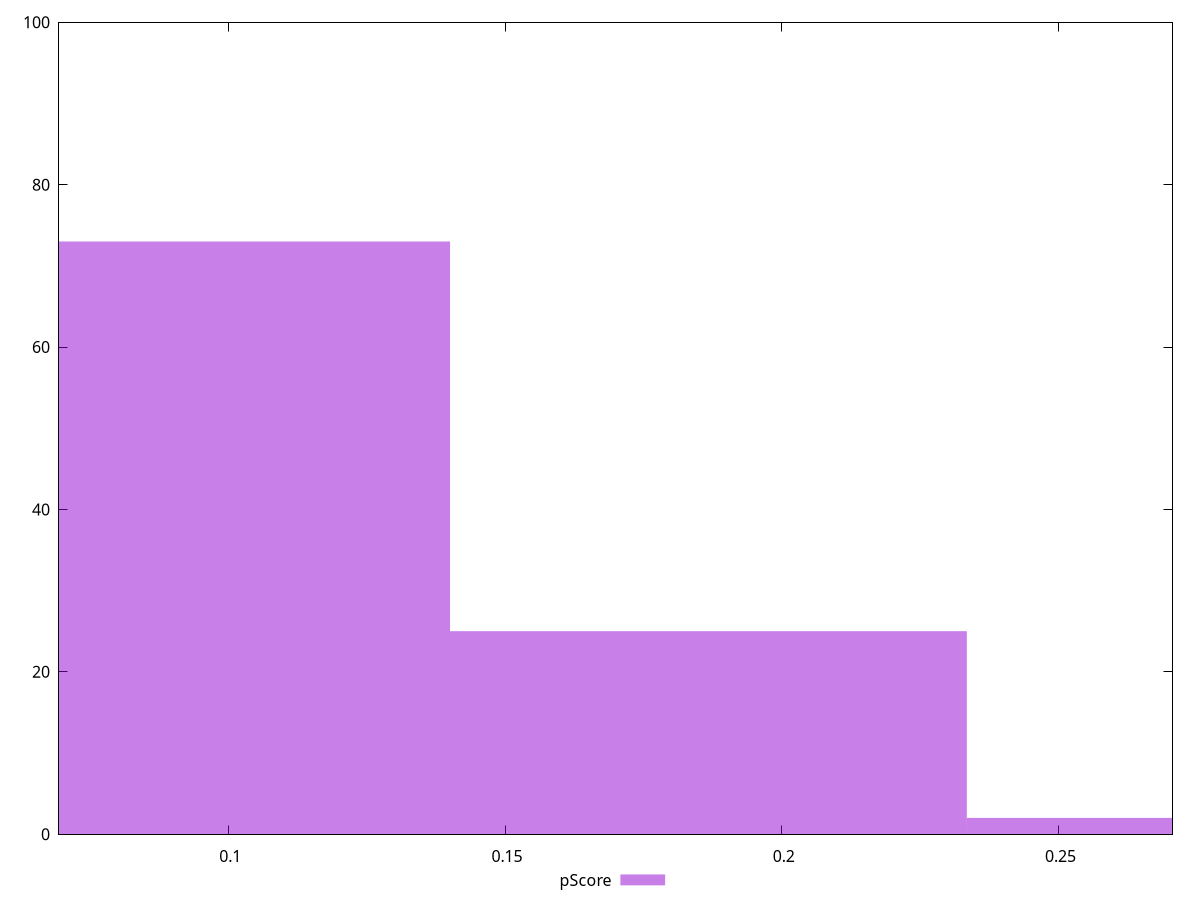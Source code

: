 reset

$pScore <<EOF
0.28012210943808935 2
0.18674807295872622 25
0.09337403647936311 73
EOF

set key outside below
set boxwidth 0.09337403647936311
set xrange [0.06941176470588234:0.27058823529411763]
set yrange [0:100]
set trange [0:100]
set style fill transparent solid 0.5 noborder
set terminal svg size 640, 490 enhanced background rgb 'white'
set output "report/report_00029_2021-02-24T13-36-40.390Z/unused-javascript/samples/astro/pScore/histogram.svg"

plot $pScore title "pScore" with boxes

reset
